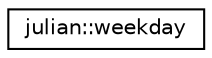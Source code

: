 digraph "Graphical Class Hierarchy"
{
 // LATEX_PDF_SIZE
  edge [fontname="Helvetica",fontsize="10",labelfontname="Helvetica",labelfontsize="10"];
  node [fontname="Helvetica",fontsize="10",shape=record];
  rankdir="LR";
  Node0 [label="julian::weekday",height=0.2,width=0.4,color="black", fillcolor="white", style="filled",URL="$classjulian_1_1weekday.html",tooltip=" "];
}
